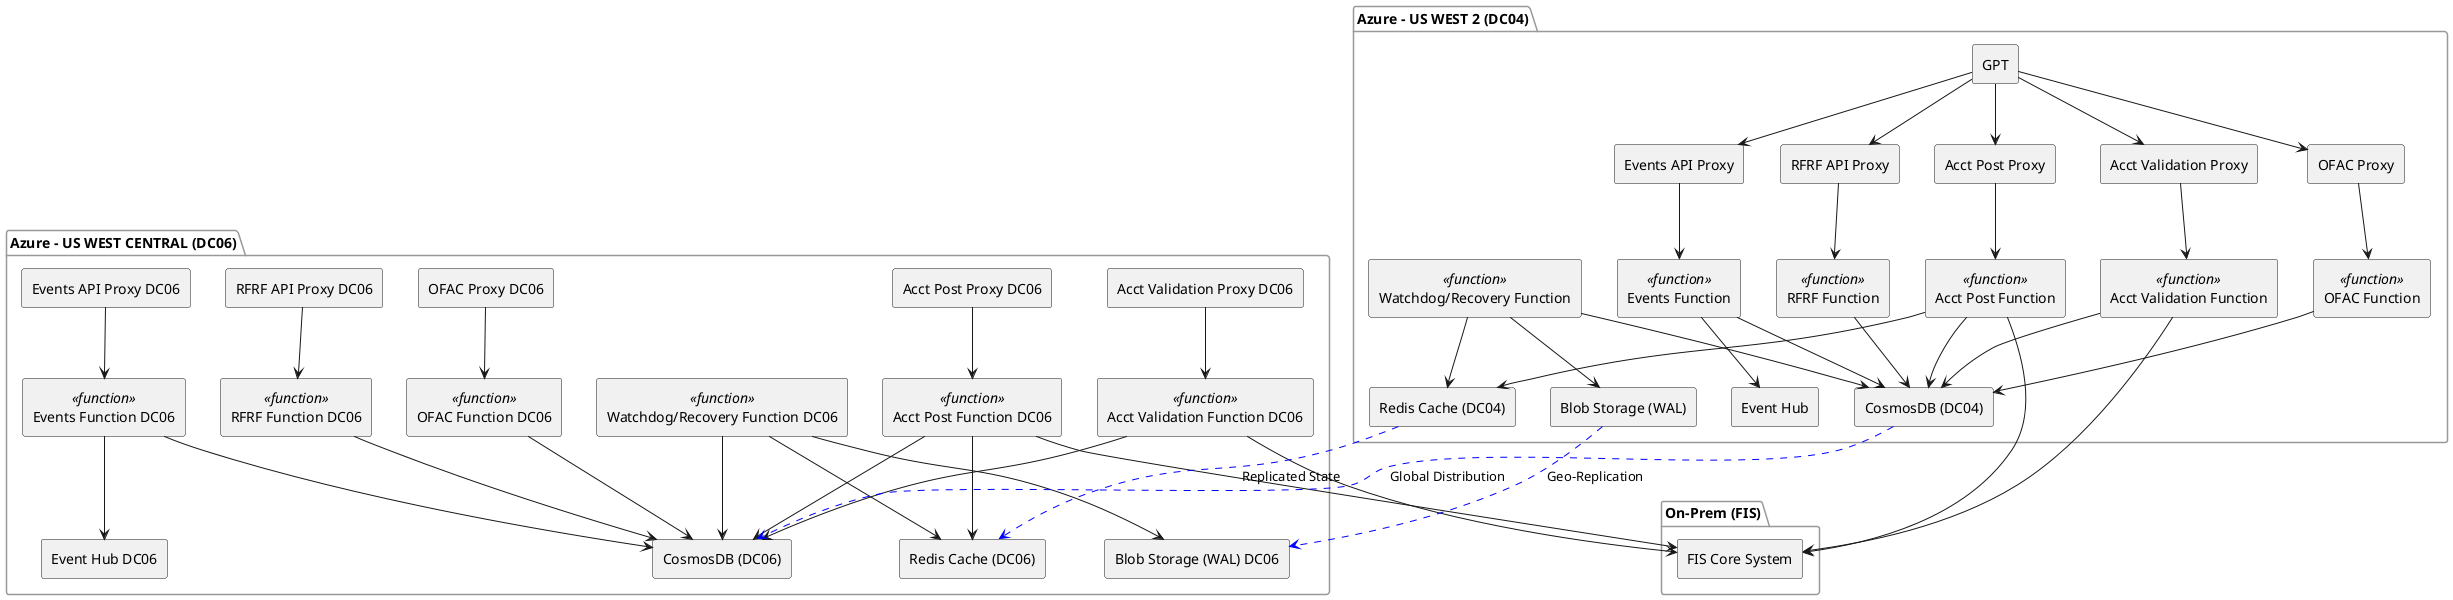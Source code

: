 @startuml
skinparam componentStyle rectangle
skinparam shadowing false
skinparam rectangle {
  BackgroundColor #F9F9F9
  BorderColor #333
}
skinparam package {
  BackgroundColor #FFFFFF
  BorderColor #999
}

' On-Prem Group
package "On-Prem (FIS)" {
  [FIS Core System] as FIS
}

' Azure Region 1
package "Azure - US WEST 2 (DC04)" {
  [GPT] 
  [Acct Validation Proxy]
  [Acct Post Proxy]
  [OFAC Proxy]
  [Events API Proxy]
  [RFRF API Proxy]
  [Acct Validation Function] <<function>>
  [Acct Post Function] <<function>>
  [OFAC Function] <<function>>
  [Events Function] <<function>>
  [RFRF Function] <<function>>
  [Watchdog/Recovery Function] <<function>>
  [Blob Storage (WAL)]
  [Event Hub]
  [Redis Cache (DC04)]
  [CosmosDB (DC04)]
}

' Azure Region 2
package "Azure - US WEST CENTRAL (DC06)" {
  [Acct Validation Proxy DC06]
  [Acct Post Proxy DC06]
  [OFAC Proxy DC06]
  [Events API Proxy DC06]
  [RFRF API Proxy DC06]
  [Acct Validation Function DC06] <<function>>
  [Acct Post Function DC06] <<function>>
  [OFAC Function DC06] <<function>>
  [Events Function DC06] <<function>>
  [RFRF Function DC06] <<function>>
  [Watchdog/Recovery Function DC06] <<function>>
  [Blob Storage (WAL) DC06]
  [Event Hub DC06]
  [Redis Cache (DC06)]
  [CosmosDB (DC06)]
}

' GPT sends inbound messages
GPT --> [Acct Validation Proxy]
GPT --> [Acct Post Proxy]
GPT --> [OFAC Proxy]
GPT --> [Events API Proxy]
GPT --> [RFRF API Proxy]

' Function flows (DC04)
[Acct Validation Proxy] --> [Acct Validation Function]
[Acct Validation Function] --> FIS
[Acct Validation Function] --> [CosmosDB (DC04)]

[Acct Post Proxy] --> [Acct Post Function]
[Acct Post Function] --> FIS
[Acct Post Function] --> [CosmosDB (DC04)]
[Acct Post Function] --> [Redis Cache (DC04)]

[OFAC Proxy] --> [OFAC Function]
[OFAC Function] --> [CosmosDB (DC04)]

[Events API Proxy] --> [Events Function]
[Events Function] --> [Event Hub]
[Events Function] --> [CosmosDB (DC04)]

[RFRF API Proxy] --> [RFRF Function]
[RFRF Function] --> [CosmosDB (DC04)]

[Watchdog/Recovery Function] --> [Blob Storage (WAL)]
[Watchdog/Recovery Function] --> [CosmosDB (DC04)]
[Watchdog/Recovery Function] --> [Redis Cache (DC04)]

' Function flows (DC06)
[Acct Validation Proxy DC06] --> [Acct Validation Function DC06]
[Acct Validation Function DC06] --> FIS
[Acct Validation Function DC06] --> [CosmosDB (DC06)]

[Acct Post Proxy DC06] --> [Acct Post Function DC06]
[Acct Post Function DC06] --> FIS
[Acct Post Function DC06] --> [CosmosDB (DC06)]
[Acct Post Function DC06] --> [Redis Cache (DC06)]

[OFAC Proxy DC06] --> [OFAC Function DC06]
[OFAC Function DC06] --> [CosmosDB (DC06)]

[Events API Proxy DC06] --> [Events Function DC06]
[Events Function DC06] --> [Event Hub DC06]
[Events Function DC06] --> [CosmosDB (DC06)]

[RFRF API Proxy DC06] --> [RFRF Function DC06]
[RFRF Function DC06] --> [CosmosDB (DC06)]

[Watchdog/Recovery Function DC06] --> [Blob Storage (WAL) DC06]
[Watchdog/Recovery Function DC06] --> [CosmosDB (DC06)]
[Watchdog/Recovery Function DC06] --> [Redis Cache (DC06)]

' Replication Arrows
[Redis Cache (DC04)] -[#blue,dashed]-> [Redis Cache (DC06)] : Replicated State
[CosmosDB (DC04)] -[#blue,dashed]-> [CosmosDB (DC06)] : Global Distribution
[Blob Storage (WAL)] -[#blue,dashed]-> [Blob Storage (WAL) DC06] : Geo-Replication

@enduml